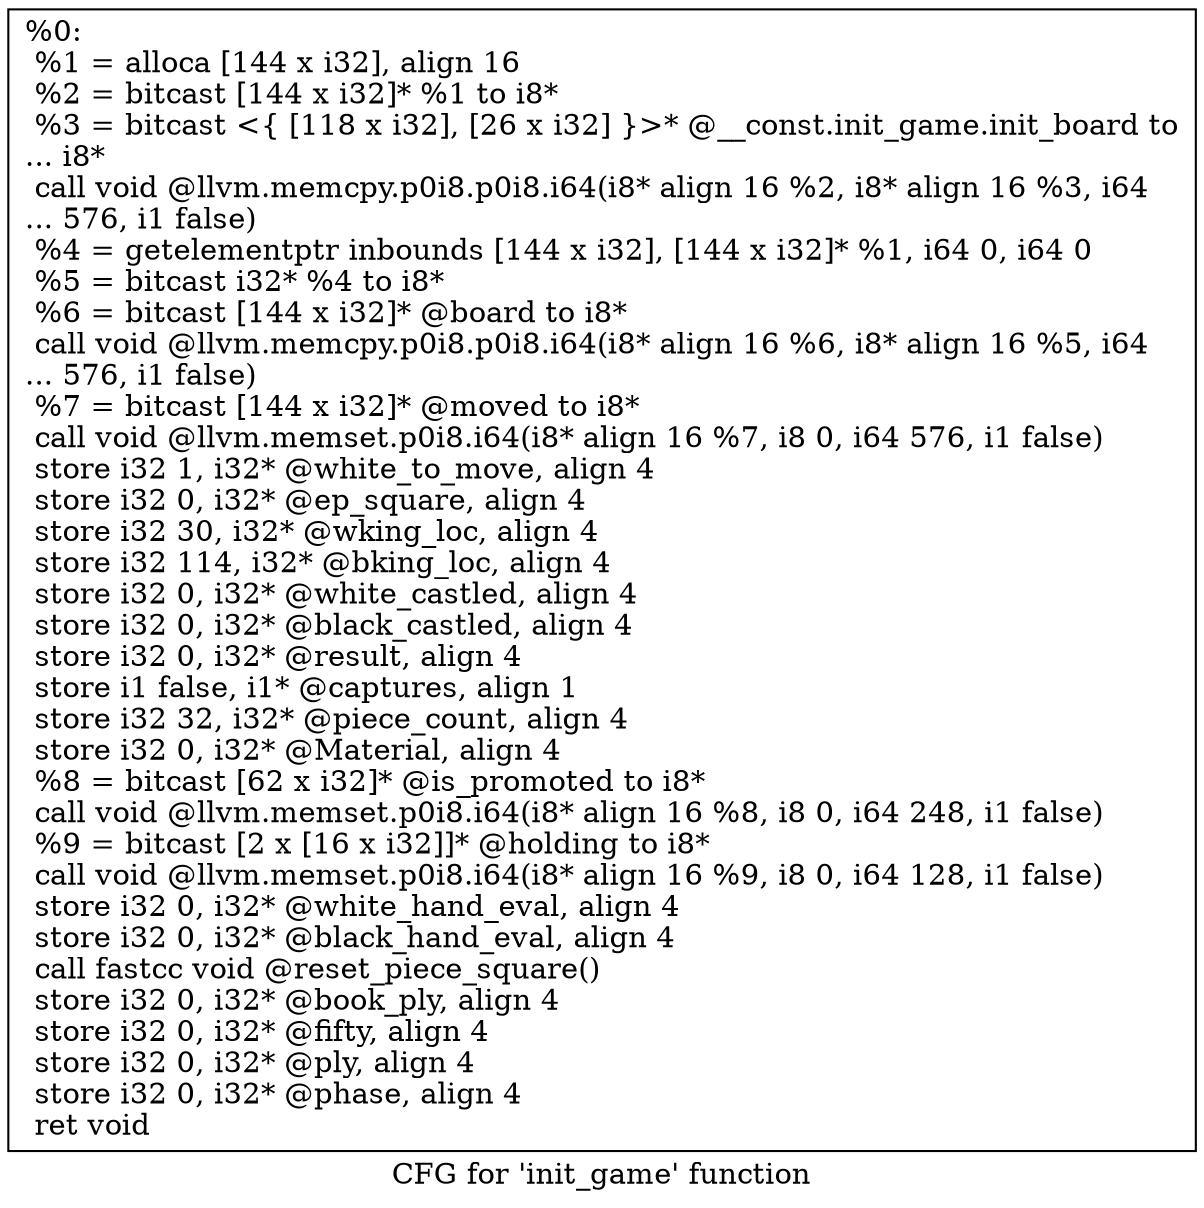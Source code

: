 digraph "CFG for 'init_game' function" {
	label="CFG for 'init_game' function";

	Node0x27d8790 [shape=record,label="{%0:\l  %1 = alloca [144 x i32], align 16\l  %2 = bitcast [144 x i32]* %1 to i8*\l  %3 = bitcast \<\{ [118 x i32], [26 x i32] \}\>* @__const.init_game.init_board to\l... i8*\l  call void @llvm.memcpy.p0i8.p0i8.i64(i8* align 16 %2, i8* align 16 %3, i64\l... 576, i1 false)\l  %4 = getelementptr inbounds [144 x i32], [144 x i32]* %1, i64 0, i64 0\l  %5 = bitcast i32* %4 to i8*\l  %6 = bitcast [144 x i32]* @board to i8*\l  call void @llvm.memcpy.p0i8.p0i8.i64(i8* align 16 %6, i8* align 16 %5, i64\l... 576, i1 false)\l  %7 = bitcast [144 x i32]* @moved to i8*\l  call void @llvm.memset.p0i8.i64(i8* align 16 %7, i8 0, i64 576, i1 false)\l  store i32 1, i32* @white_to_move, align 4\l  store i32 0, i32* @ep_square, align 4\l  store i32 30, i32* @wking_loc, align 4\l  store i32 114, i32* @bking_loc, align 4\l  store i32 0, i32* @white_castled, align 4\l  store i32 0, i32* @black_castled, align 4\l  store i32 0, i32* @result, align 4\l  store i1 false, i1* @captures, align 1\l  store i32 32, i32* @piece_count, align 4\l  store i32 0, i32* @Material, align 4\l  %8 = bitcast [62 x i32]* @is_promoted to i8*\l  call void @llvm.memset.p0i8.i64(i8* align 16 %8, i8 0, i64 248, i1 false)\l  %9 = bitcast [2 x [16 x i32]]* @holding to i8*\l  call void @llvm.memset.p0i8.i64(i8* align 16 %9, i8 0, i64 128, i1 false)\l  store i32 0, i32* @white_hand_eval, align 4\l  store i32 0, i32* @black_hand_eval, align 4\l  call fastcc void @reset_piece_square()\l  store i32 0, i32* @book_ply, align 4\l  store i32 0, i32* @fifty, align 4\l  store i32 0, i32* @ply, align 4\l  store i32 0, i32* @phase, align 4\l  ret void\l}"];
}
